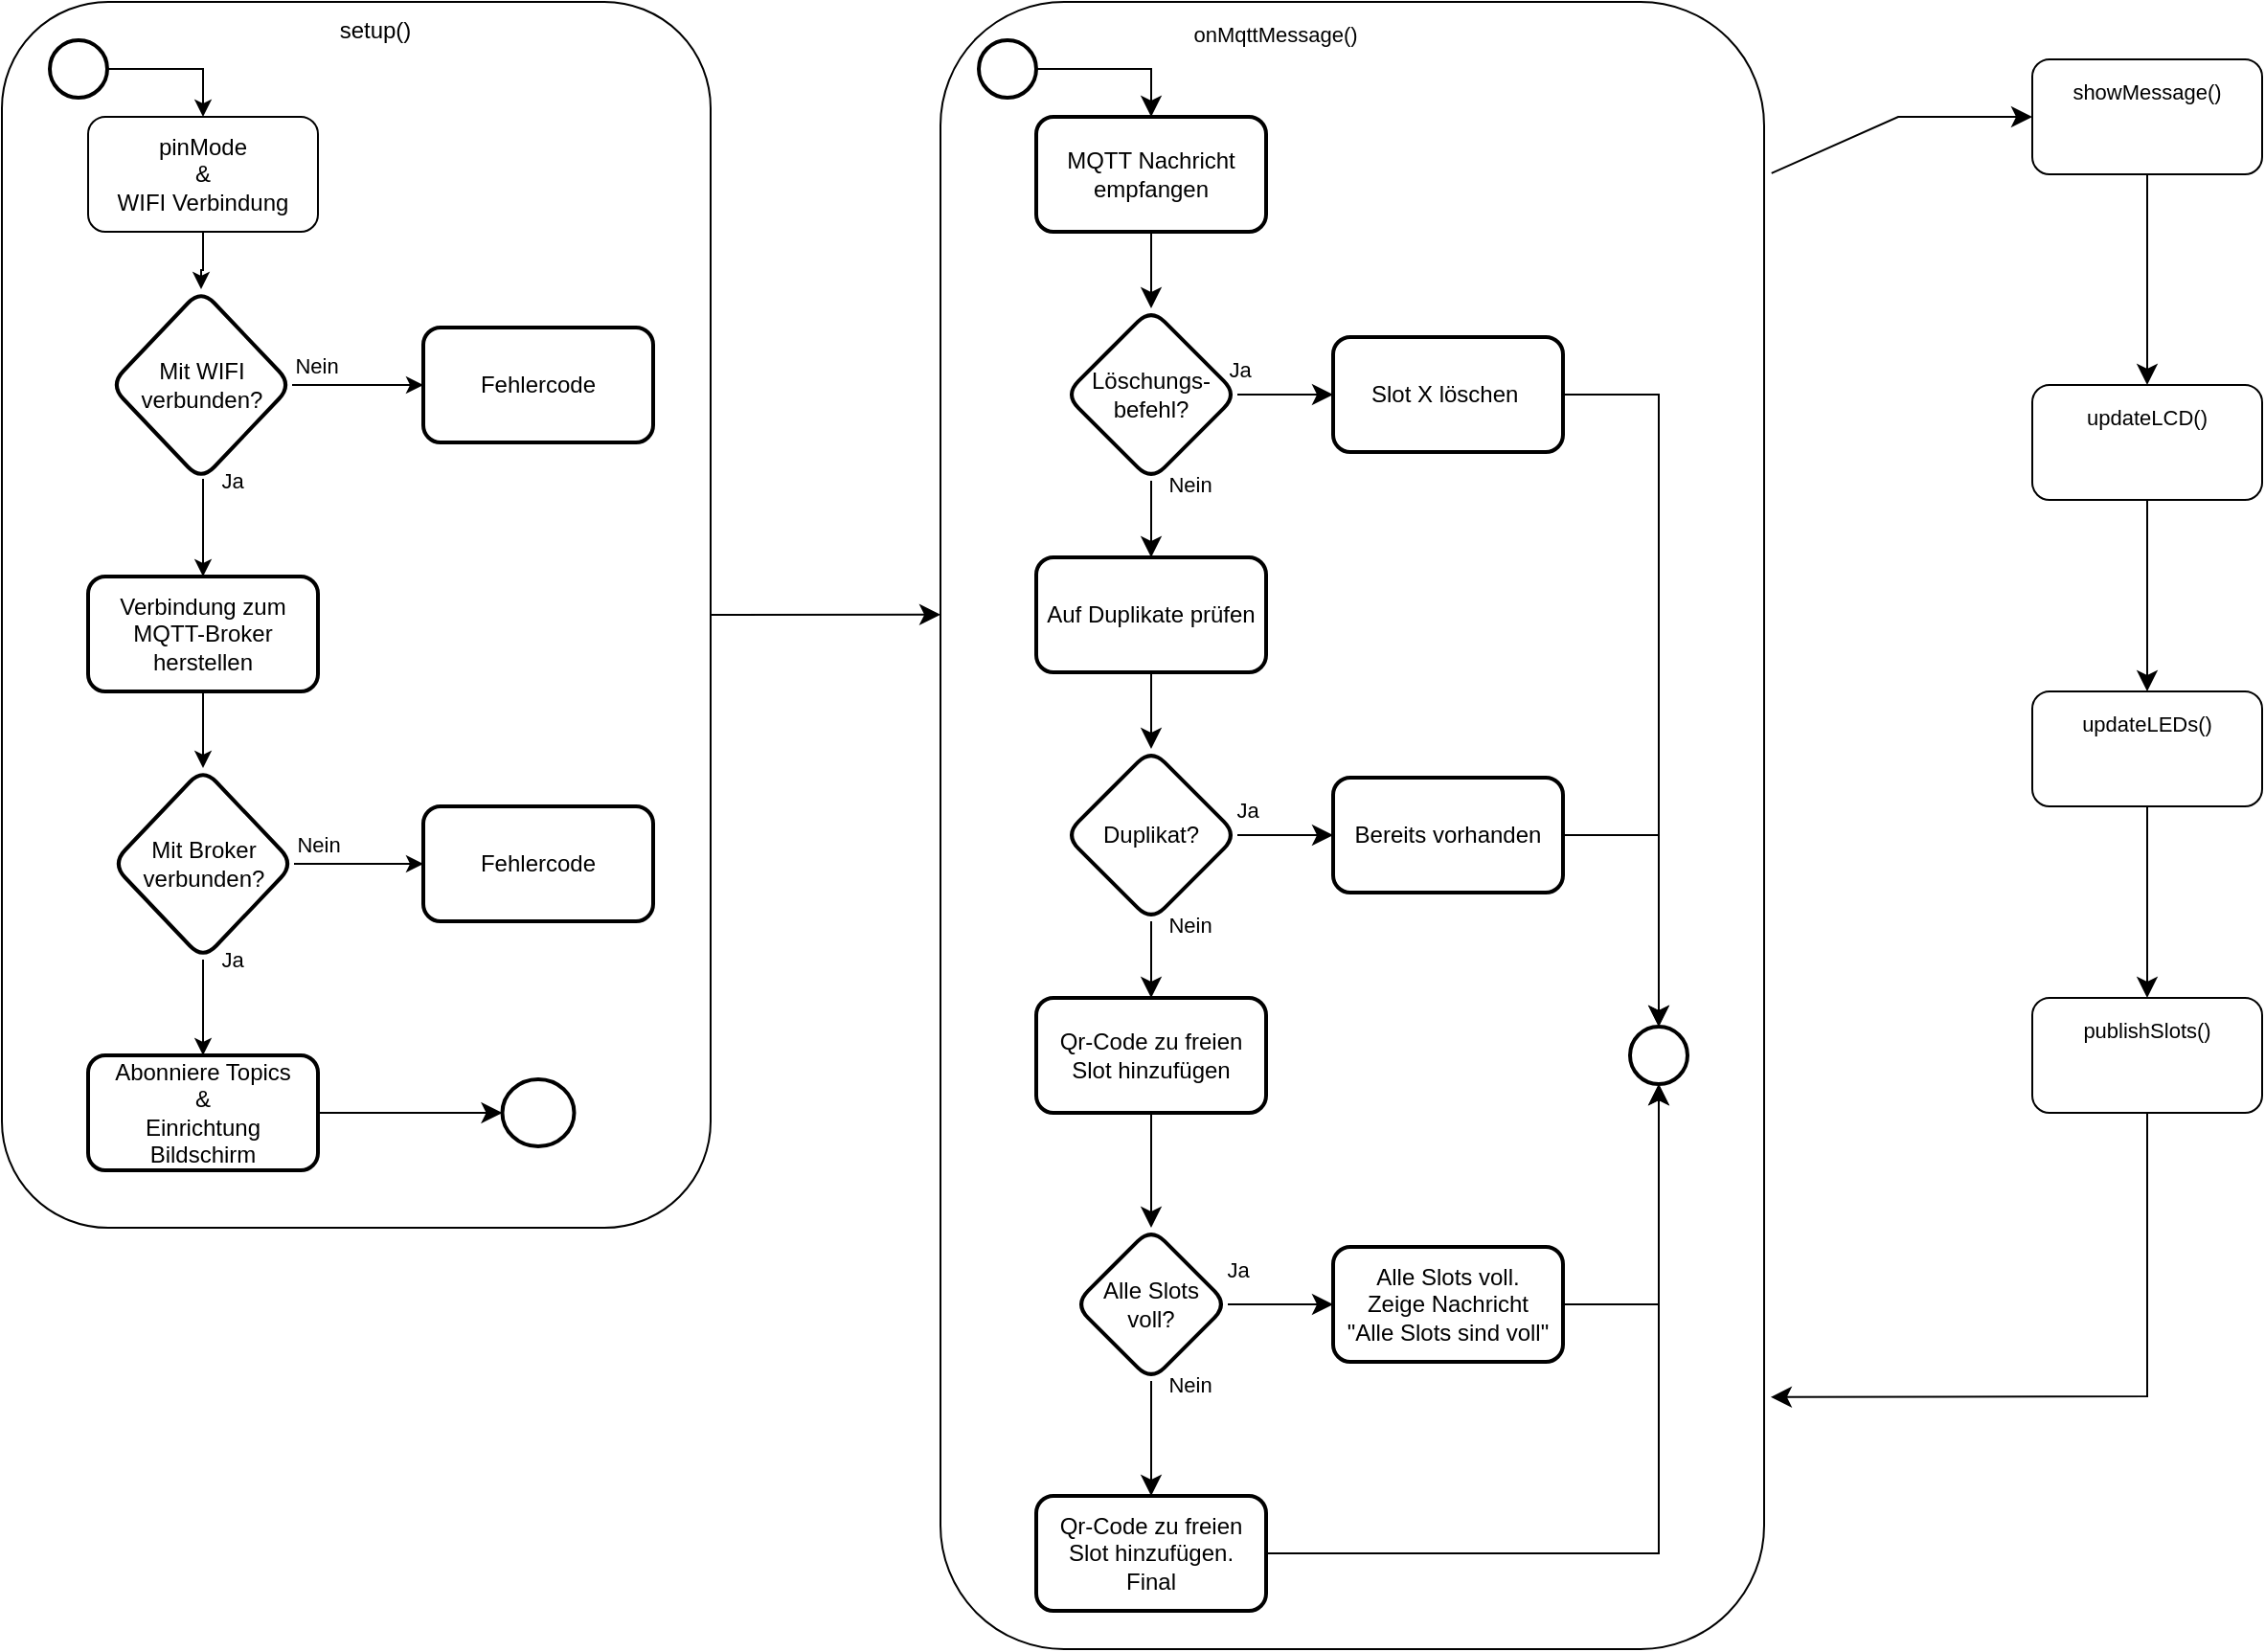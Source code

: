 <mxfile version="22.1.18" type="device">
  <diagram id="C5RBs43oDa-KdzZeNtuy" name="Page-1">
    <mxGraphModel dx="590" dy="1096" grid="1" gridSize="10" guides="1" tooltips="1" connect="1" arrows="1" fold="1" page="1" pageScale="1" pageWidth="827" pageHeight="1169" math="0" shadow="0">
      <root>
        <mxCell id="WIyWlLk6GJQsqaUBKTNV-0" />
        <mxCell id="WIyWlLk6GJQsqaUBKTNV-1" parent="WIyWlLk6GJQsqaUBKTNV-0" />
        <mxCell id="2SzAW-Kli-cfwB6PRtNX-37" value="" style="whiteSpace=wrap;html=1;fillColor=none;rounded=1;" vertex="1" parent="WIyWlLk6GJQsqaUBKTNV-1">
          <mxGeometry x="1100" y="570" width="120" height="60" as="geometry" />
        </mxCell>
        <mxCell id="2SzAW-Kli-cfwB6PRtNX-32" value="" style="edgeStyle=none;curved=1;rounded=0;orthogonalLoop=1;jettySize=auto;html=1;fontSize=12;startSize=8;endSize=8;entryX=0;entryY=0.372;entryDx=0;entryDy=0;entryPerimeter=0;" edge="1" parent="WIyWlLk6GJQsqaUBKTNV-1" source="2SzAW-Kli-cfwB6PRtNX-0" target="2SzAW-Kli-cfwB6PRtNX-31">
          <mxGeometry relative="1" as="geometry" />
        </mxCell>
        <mxCell id="2SzAW-Kli-cfwB6PRtNX-0" value="" style="rounded=1;whiteSpace=wrap;html=1;fillColor=none;" vertex="1" parent="WIyWlLk6GJQsqaUBKTNV-1">
          <mxGeometry x="40" y="50" width="370" height="640" as="geometry" />
        </mxCell>
        <mxCell id="2SzAW-Kli-cfwB6PRtNX-2" value="setup()" style="text;html=1;strokeColor=none;fillColor=none;align=center;verticalAlign=middle;whiteSpace=wrap;rounded=0;" vertex="1" parent="WIyWlLk6GJQsqaUBKTNV-1">
          <mxGeometry x="205" y="50" width="60" height="30" as="geometry" />
        </mxCell>
        <mxCell id="2SzAW-Kli-cfwB6PRtNX-9" value="" style="edgeStyle=orthogonalEdgeStyle;rounded=0;orthogonalLoop=1;jettySize=auto;html=1;" edge="1" parent="WIyWlLk6GJQsqaUBKTNV-1" source="2SzAW-Kli-cfwB6PRtNX-3" target="2SzAW-Kli-cfwB6PRtNX-22">
          <mxGeometry relative="1" as="geometry">
            <mxPoint x="145" y="200" as="targetPoint" />
          </mxGeometry>
        </mxCell>
        <mxCell id="2SzAW-Kli-cfwB6PRtNX-3" value="pinMode&lt;br&gt;&amp;amp;&lt;br&gt;WIFI Verbindung" style="rounded=1;whiteSpace=wrap;html=1;" vertex="1" parent="WIyWlLk6GJQsqaUBKTNV-1">
          <mxGeometry x="85" y="110" width="120" height="60" as="geometry" />
        </mxCell>
        <mxCell id="2SzAW-Kli-cfwB6PRtNX-11" value="" style="edgeStyle=orthogonalEdgeStyle;rounded=0;orthogonalLoop=1;jettySize=auto;html=1;" edge="1" parent="WIyWlLk6GJQsqaUBKTNV-1" source="2SzAW-Kli-cfwB6PRtNX-22" target="2SzAW-Kli-cfwB6PRtNX-10">
          <mxGeometry relative="1" as="geometry">
            <mxPoint x="195" y="250" as="sourcePoint" />
          </mxGeometry>
        </mxCell>
        <mxCell id="2SzAW-Kli-cfwB6PRtNX-23" value="Nein" style="edgeLabel;html=1;align=center;verticalAlign=middle;resizable=0;points=[];" vertex="1" connectable="0" parent="2SzAW-Kli-cfwB6PRtNX-11">
          <mxGeometry x="-0.306" relative="1" as="geometry">
            <mxPoint x="-12" y="-10" as="offset" />
          </mxGeometry>
        </mxCell>
        <mxCell id="2SzAW-Kli-cfwB6PRtNX-13" value="" style="edgeStyle=orthogonalEdgeStyle;rounded=0;orthogonalLoop=1;jettySize=auto;html=1;" edge="1" parent="WIyWlLk6GJQsqaUBKTNV-1" source="2SzAW-Kli-cfwB6PRtNX-22" target="2SzAW-Kli-cfwB6PRtNX-12">
          <mxGeometry relative="1" as="geometry">
            <mxPoint x="145" y="300" as="sourcePoint" />
            <Array as="points">
              <mxPoint x="145" y="310" />
              <mxPoint x="145" y="310" />
            </Array>
          </mxGeometry>
        </mxCell>
        <mxCell id="2SzAW-Kli-cfwB6PRtNX-24" value="Ja" style="edgeLabel;html=1;align=center;verticalAlign=middle;resizable=0;points=[];" vertex="1" connectable="0" parent="2SzAW-Kli-cfwB6PRtNX-13">
          <mxGeometry x="-0.254" y="2" relative="1" as="geometry">
            <mxPoint x="13" y="-18" as="offset" />
          </mxGeometry>
        </mxCell>
        <mxCell id="2SzAW-Kli-cfwB6PRtNX-8" style="edgeStyle=orthogonalEdgeStyle;rounded=0;orthogonalLoop=1;jettySize=auto;html=1;entryX=0.5;entryY=0;entryDx=0;entryDy=0;" edge="1" parent="WIyWlLk6GJQsqaUBKTNV-1" source="2SzAW-Kli-cfwB6PRtNX-7" target="2SzAW-Kli-cfwB6PRtNX-3">
          <mxGeometry relative="1" as="geometry">
            <Array as="points">
              <mxPoint x="145" y="85" />
            </Array>
          </mxGeometry>
        </mxCell>
        <mxCell id="2SzAW-Kli-cfwB6PRtNX-7" value="" style="strokeWidth=2;html=1;shape=mxgraph.flowchart.start_2;whiteSpace=wrap;" vertex="1" parent="WIyWlLk6GJQsqaUBKTNV-1">
          <mxGeometry x="65" y="70" width="30" height="30" as="geometry" />
        </mxCell>
        <mxCell id="2SzAW-Kli-cfwB6PRtNX-10" value="Fehlercode" style="whiteSpace=wrap;html=1;strokeWidth=2;rounded=1;" vertex="1" parent="WIyWlLk6GJQsqaUBKTNV-1">
          <mxGeometry x="260" y="220" width="120" height="60" as="geometry" />
        </mxCell>
        <mxCell id="2SzAW-Kli-cfwB6PRtNX-17" value="" style="edgeStyle=orthogonalEdgeStyle;rounded=0;orthogonalLoop=1;jettySize=auto;html=1;" edge="1" parent="WIyWlLk6GJQsqaUBKTNV-1" source="2SzAW-Kli-cfwB6PRtNX-12" target="2SzAW-Kli-cfwB6PRtNX-16">
          <mxGeometry relative="1" as="geometry" />
        </mxCell>
        <mxCell id="2SzAW-Kli-cfwB6PRtNX-12" value="Verbindung zum MQTT-Broker herstellen" style="whiteSpace=wrap;html=1;strokeWidth=2;rounded=1;glass=0;shadow=0;" vertex="1" parent="WIyWlLk6GJQsqaUBKTNV-1">
          <mxGeometry x="85" y="350" width="120" height="60" as="geometry" />
        </mxCell>
        <mxCell id="2SzAW-Kli-cfwB6PRtNX-19" value="" style="edgeStyle=orthogonalEdgeStyle;rounded=0;orthogonalLoop=1;jettySize=auto;html=1;" edge="1" parent="WIyWlLk6GJQsqaUBKTNV-1" source="2SzAW-Kli-cfwB6PRtNX-16" target="2SzAW-Kli-cfwB6PRtNX-18">
          <mxGeometry relative="1" as="geometry" />
        </mxCell>
        <mxCell id="2SzAW-Kli-cfwB6PRtNX-25" value="Nein" style="edgeLabel;html=1;align=center;verticalAlign=middle;resizable=0;points=[];" vertex="1" connectable="0" parent="2SzAW-Kli-cfwB6PRtNX-19">
          <mxGeometry x="-0.304" y="-3" relative="1" as="geometry">
            <mxPoint x="-11" y="-13" as="offset" />
          </mxGeometry>
        </mxCell>
        <mxCell id="2SzAW-Kli-cfwB6PRtNX-21" value="" style="edgeStyle=orthogonalEdgeStyle;rounded=0;orthogonalLoop=1;jettySize=auto;html=1;" edge="1" parent="WIyWlLk6GJQsqaUBKTNV-1" source="2SzAW-Kli-cfwB6PRtNX-16" target="2SzAW-Kli-cfwB6PRtNX-20">
          <mxGeometry relative="1" as="geometry" />
        </mxCell>
        <mxCell id="2SzAW-Kli-cfwB6PRtNX-26" value="Ja" style="edgeLabel;html=1;align=center;verticalAlign=middle;resizable=0;points=[];" vertex="1" connectable="0" parent="2SzAW-Kli-cfwB6PRtNX-21">
          <mxGeometry x="-0.48" relative="1" as="geometry">
            <mxPoint x="15" y="-13" as="offset" />
          </mxGeometry>
        </mxCell>
        <mxCell id="2SzAW-Kli-cfwB6PRtNX-16" value="Mit Broker verbunden?" style="rhombus;whiteSpace=wrap;html=1;strokeWidth=2;rounded=1;glass=0;shadow=0;" vertex="1" parent="WIyWlLk6GJQsqaUBKTNV-1">
          <mxGeometry x="97.5" y="450" width="95" height="100" as="geometry" />
        </mxCell>
        <mxCell id="2SzAW-Kli-cfwB6PRtNX-18" value="Fehlercode" style="whiteSpace=wrap;html=1;strokeWidth=2;rounded=1;glass=0;shadow=0;" vertex="1" parent="WIyWlLk6GJQsqaUBKTNV-1">
          <mxGeometry x="260" y="470" width="120" height="60" as="geometry" />
        </mxCell>
        <mxCell id="2SzAW-Kli-cfwB6PRtNX-30" value="" style="edgeStyle=none;curved=1;rounded=0;orthogonalLoop=1;jettySize=auto;html=1;fontSize=12;startSize=8;endSize=8;" edge="1" parent="WIyWlLk6GJQsqaUBKTNV-1" source="2SzAW-Kli-cfwB6PRtNX-20" target="2SzAW-Kli-cfwB6PRtNX-29">
          <mxGeometry relative="1" as="geometry" />
        </mxCell>
        <mxCell id="2SzAW-Kli-cfwB6PRtNX-20" value="Abonniere Topics&lt;br&gt;&amp;amp;&lt;br&gt;Einrichtung Bildschirm" style="whiteSpace=wrap;html=1;strokeWidth=2;rounded=1;glass=0;shadow=0;" vertex="1" parent="WIyWlLk6GJQsqaUBKTNV-1">
          <mxGeometry x="85" y="600" width="120" height="60" as="geometry" />
        </mxCell>
        <mxCell id="2SzAW-Kli-cfwB6PRtNX-22" value="Mit WIFI verbunden?" style="rhombus;whiteSpace=wrap;html=1;strokeWidth=2;rounded=1;glass=0;shadow=0;" vertex="1" parent="WIyWlLk6GJQsqaUBKTNV-1">
          <mxGeometry x="96.5" y="200" width="95" height="100" as="geometry" />
        </mxCell>
        <mxCell id="2SzAW-Kli-cfwB6PRtNX-29" value="" style="ellipse;whiteSpace=wrap;html=1;strokeWidth=2;rounded=1;glass=0;shadow=0;" vertex="1" parent="WIyWlLk6GJQsqaUBKTNV-1">
          <mxGeometry x="301.25" y="612.5" width="37.5" height="35" as="geometry" />
        </mxCell>
        <mxCell id="2SzAW-Kli-cfwB6PRtNX-88" style="edgeStyle=none;curved=0;rounded=0;orthogonalLoop=1;jettySize=auto;html=1;entryX=0;entryY=0.5;entryDx=0;entryDy=0;fontSize=12;startSize=8;endSize=8;exitX=1.009;exitY=0.104;exitDx=0;exitDy=0;exitPerimeter=0;" edge="1" parent="WIyWlLk6GJQsqaUBKTNV-1" source="2SzAW-Kli-cfwB6PRtNX-31" target="2SzAW-Kli-cfwB6PRtNX-43">
          <mxGeometry relative="1" as="geometry">
            <Array as="points">
              <mxPoint x="1030" y="110" />
            </Array>
          </mxGeometry>
        </mxCell>
        <mxCell id="2SzAW-Kli-cfwB6PRtNX-31" value="" style="whiteSpace=wrap;html=1;fillColor=none;rounded=1;" vertex="1" parent="WIyWlLk6GJQsqaUBKTNV-1">
          <mxGeometry x="530" y="50" width="430" height="860" as="geometry" />
        </mxCell>
        <mxCell id="2SzAW-Kli-cfwB6PRtNX-76" style="edgeStyle=none;curved=1;rounded=0;orthogonalLoop=1;jettySize=auto;html=1;entryX=0.5;entryY=0;entryDx=0;entryDy=0;fontSize=12;startSize=8;endSize=8;" edge="1" parent="WIyWlLk6GJQsqaUBKTNV-1" source="2SzAW-Kli-cfwB6PRtNX-33" target="2SzAW-Kli-cfwB6PRtNX-42">
          <mxGeometry relative="1" as="geometry" />
        </mxCell>
        <mxCell id="2SzAW-Kli-cfwB6PRtNX-33" value="" style="whiteSpace=wrap;html=1;fillColor=none;rounded=1;" vertex="1" parent="WIyWlLk6GJQsqaUBKTNV-1">
          <mxGeometry x="1100" y="250" width="120" height="60" as="geometry" />
        </mxCell>
        <mxCell id="2SzAW-Kli-cfwB6PRtNX-35" value="&lt;font style=&quot;font-size: 11px;&quot;&gt;onMqttMessage()&lt;/font&gt;" style="text;html=1;strokeColor=none;fillColor=none;align=center;verticalAlign=middle;whiteSpace=wrap;rounded=0;fontSize=16;" vertex="1" parent="WIyWlLk6GJQsqaUBKTNV-1">
          <mxGeometry x="675" y="50" width="60" height="30" as="geometry" />
        </mxCell>
        <mxCell id="2SzAW-Kli-cfwB6PRtNX-36" value="&lt;font style=&quot;font-size: 11px;&quot;&gt;publishSlots()&lt;/font&gt;" style="text;html=1;strokeColor=none;fillColor=none;align=center;verticalAlign=middle;whiteSpace=wrap;rounded=0;fontSize=16;" vertex="1" parent="WIyWlLk6GJQsqaUBKTNV-1">
          <mxGeometry x="1130" y="570" width="60" height="30" as="geometry" />
        </mxCell>
        <mxCell id="2SzAW-Kli-cfwB6PRtNX-39" value="&lt;font style=&quot;font-size: 11px;&quot;&gt;updateLCD()&lt;/font&gt;" style="text;html=1;strokeColor=none;fillColor=none;align=center;verticalAlign=middle;whiteSpace=wrap;rounded=0;fontSize=16;" vertex="1" parent="WIyWlLk6GJQsqaUBKTNV-1">
          <mxGeometry x="1130" y="250" width="60" height="30" as="geometry" />
        </mxCell>
        <mxCell id="2SzAW-Kli-cfwB6PRtNX-89" value="" style="edgeStyle=none;curved=1;rounded=0;orthogonalLoop=1;jettySize=auto;html=1;fontSize=12;startSize=8;endSize=8;" edge="1" parent="WIyWlLk6GJQsqaUBKTNV-1" source="2SzAW-Kli-cfwB6PRtNX-40" target="2SzAW-Kli-cfwB6PRtNX-36">
          <mxGeometry relative="1" as="geometry" />
        </mxCell>
        <mxCell id="2SzAW-Kli-cfwB6PRtNX-40" value="" style="whiteSpace=wrap;html=1;fillColor=none;rounded=1;" vertex="1" parent="WIyWlLk6GJQsqaUBKTNV-1">
          <mxGeometry x="1100" y="410" width="120" height="60" as="geometry" />
        </mxCell>
        <mxCell id="2SzAW-Kli-cfwB6PRtNX-42" value="&lt;font style=&quot;font-size: 11px;&quot;&gt;updateLEDs()&lt;/font&gt;" style="text;html=1;strokeColor=none;fillColor=none;align=center;verticalAlign=middle;whiteSpace=wrap;rounded=0;fontSize=16;" vertex="1" parent="WIyWlLk6GJQsqaUBKTNV-1">
          <mxGeometry x="1130" y="410" width="60" height="30" as="geometry" />
        </mxCell>
        <mxCell id="2SzAW-Kli-cfwB6PRtNX-87" value="" style="edgeStyle=none;curved=1;rounded=0;orthogonalLoop=1;jettySize=auto;html=1;fontSize=12;startSize=8;endSize=8;" edge="1" parent="WIyWlLk6GJQsqaUBKTNV-1" source="2SzAW-Kli-cfwB6PRtNX-43" target="2SzAW-Kli-cfwB6PRtNX-39">
          <mxGeometry relative="1" as="geometry" />
        </mxCell>
        <mxCell id="2SzAW-Kli-cfwB6PRtNX-43" value="" style="whiteSpace=wrap;html=1;fillColor=none;rounded=1;" vertex="1" parent="WIyWlLk6GJQsqaUBKTNV-1">
          <mxGeometry x="1100" y="80" width="120" height="60" as="geometry" />
        </mxCell>
        <mxCell id="2SzAW-Kli-cfwB6PRtNX-45" value="&lt;font style=&quot;font-size: 11px;&quot;&gt;showMessage()&lt;/font&gt;" style="text;html=1;strokeColor=none;fillColor=none;align=center;verticalAlign=middle;whiteSpace=wrap;rounded=0;fontSize=16;" vertex="1" parent="WIyWlLk6GJQsqaUBKTNV-1">
          <mxGeometry x="1130" y="80" width="60" height="30" as="geometry" />
        </mxCell>
        <mxCell id="2SzAW-Kli-cfwB6PRtNX-53" value="" style="edgeStyle=none;curved=1;rounded=0;orthogonalLoop=1;jettySize=auto;html=1;fontSize=12;startSize=8;endSize=8;" edge="1" parent="WIyWlLk6GJQsqaUBKTNV-1" source="2SzAW-Kli-cfwB6PRtNX-47" target="2SzAW-Kli-cfwB6PRtNX-52">
          <mxGeometry relative="1" as="geometry" />
        </mxCell>
        <mxCell id="2SzAW-Kli-cfwB6PRtNX-47" value="MQTT Nachricht empfangen" style="whiteSpace=wrap;html=1;strokeWidth=2;rounded=1;glass=0;shadow=0;" vertex="1" parent="WIyWlLk6GJQsqaUBKTNV-1">
          <mxGeometry x="580" y="110" width="120" height="60" as="geometry" />
        </mxCell>
        <mxCell id="2SzAW-Kli-cfwB6PRtNX-51" style="edgeStyle=none;curved=0;rounded=0;orthogonalLoop=1;jettySize=auto;html=1;entryX=0.5;entryY=0;entryDx=0;entryDy=0;fontSize=12;startSize=8;endSize=8;" edge="1" parent="WIyWlLk6GJQsqaUBKTNV-1" source="2SzAW-Kli-cfwB6PRtNX-50" target="2SzAW-Kli-cfwB6PRtNX-47">
          <mxGeometry relative="1" as="geometry">
            <Array as="points">
              <mxPoint x="640" y="85" />
            </Array>
          </mxGeometry>
        </mxCell>
        <mxCell id="2SzAW-Kli-cfwB6PRtNX-50" value="" style="ellipse;whiteSpace=wrap;html=1;strokeWidth=2;rounded=1;glass=0;shadow=0;" vertex="1" parent="WIyWlLk6GJQsqaUBKTNV-1">
          <mxGeometry x="550" y="70" width="30" height="30" as="geometry" />
        </mxCell>
        <mxCell id="2SzAW-Kli-cfwB6PRtNX-55" value="" style="edgeStyle=none;curved=1;rounded=0;orthogonalLoop=1;jettySize=auto;html=1;fontSize=12;startSize=8;endSize=8;" edge="1" parent="WIyWlLk6GJQsqaUBKTNV-1" source="2SzAW-Kli-cfwB6PRtNX-52" target="2SzAW-Kli-cfwB6PRtNX-54">
          <mxGeometry relative="1" as="geometry" />
        </mxCell>
        <mxCell id="2SzAW-Kli-cfwB6PRtNX-58" value="&lt;font style=&quot;font-size: 11px;&quot;&gt;Ja&lt;/font&gt;" style="edgeLabel;html=1;align=center;verticalAlign=middle;resizable=0;points=[];fontSize=16;" vertex="1" connectable="0" parent="2SzAW-Kli-cfwB6PRtNX-55">
          <mxGeometry x="-0.419" y="-1" relative="1" as="geometry">
            <mxPoint x="-14" y="-16" as="offset" />
          </mxGeometry>
        </mxCell>
        <mxCell id="2SzAW-Kli-cfwB6PRtNX-61" value="" style="edgeStyle=none;curved=1;rounded=0;orthogonalLoop=1;jettySize=auto;html=1;fontSize=12;startSize=8;endSize=8;" edge="1" parent="WIyWlLk6GJQsqaUBKTNV-1" source="2SzAW-Kli-cfwB6PRtNX-52" target="2SzAW-Kli-cfwB6PRtNX-60">
          <mxGeometry relative="1" as="geometry" />
        </mxCell>
        <mxCell id="2SzAW-Kli-cfwB6PRtNX-69" value="&lt;font style=&quot;font-size: 11px;&quot;&gt;Nein&lt;/font&gt;" style="edgeLabel;html=1;align=center;verticalAlign=middle;resizable=0;points=[];fontSize=16;" vertex="1" connectable="0" parent="2SzAW-Kli-cfwB6PRtNX-61">
          <mxGeometry x="-0.156" y="-1" relative="1" as="geometry">
            <mxPoint x="21" y="-17" as="offset" />
          </mxGeometry>
        </mxCell>
        <mxCell id="2SzAW-Kli-cfwB6PRtNX-52" value="Löschungs-befehl?" style="rhombus;whiteSpace=wrap;html=1;strokeWidth=2;rounded=1;glass=0;shadow=0;" vertex="1" parent="WIyWlLk6GJQsqaUBKTNV-1">
          <mxGeometry x="595" y="210" width="90" height="90" as="geometry" />
        </mxCell>
        <mxCell id="2SzAW-Kli-cfwB6PRtNX-74" style="edgeStyle=none;curved=0;rounded=0;orthogonalLoop=1;jettySize=auto;html=1;entryX=0.5;entryY=0;entryDx=0;entryDy=0;fontSize=12;startSize=8;endSize=8;" edge="1" parent="WIyWlLk6GJQsqaUBKTNV-1" source="2SzAW-Kli-cfwB6PRtNX-54" target="2SzAW-Kli-cfwB6PRtNX-71">
          <mxGeometry relative="1" as="geometry">
            <Array as="points">
              <mxPoint x="905" y="255" />
            </Array>
          </mxGeometry>
        </mxCell>
        <mxCell id="2SzAW-Kli-cfwB6PRtNX-54" value="Slot X löschen&amp;nbsp;" style="whiteSpace=wrap;html=1;strokeWidth=2;rounded=1;glass=0;shadow=0;" vertex="1" parent="WIyWlLk6GJQsqaUBKTNV-1">
          <mxGeometry x="735" y="225" width="120" height="60" as="geometry" />
        </mxCell>
        <mxCell id="2SzAW-Kli-cfwB6PRtNX-63" value="" style="edgeStyle=none;curved=1;rounded=0;orthogonalLoop=1;jettySize=auto;html=1;fontSize=12;startSize=8;endSize=8;" edge="1" parent="WIyWlLk6GJQsqaUBKTNV-1" source="2SzAW-Kli-cfwB6PRtNX-60" target="2SzAW-Kli-cfwB6PRtNX-62">
          <mxGeometry relative="1" as="geometry" />
        </mxCell>
        <mxCell id="2SzAW-Kli-cfwB6PRtNX-60" value="Auf Duplikate prüfen" style="whiteSpace=wrap;html=1;strokeWidth=2;rounded=1;glass=0;shadow=0;" vertex="1" parent="WIyWlLk6GJQsqaUBKTNV-1">
          <mxGeometry x="580" y="340" width="120" height="60" as="geometry" />
        </mxCell>
        <mxCell id="2SzAW-Kli-cfwB6PRtNX-65" value="" style="edgeStyle=none;curved=1;rounded=0;orthogonalLoop=1;jettySize=auto;html=1;fontSize=12;startSize=8;endSize=8;" edge="1" parent="WIyWlLk6GJQsqaUBKTNV-1" source="2SzAW-Kli-cfwB6PRtNX-62" target="2SzAW-Kli-cfwB6PRtNX-64">
          <mxGeometry relative="1" as="geometry" />
        </mxCell>
        <mxCell id="2SzAW-Kli-cfwB6PRtNX-66" value="&lt;font style=&quot;font-size: 11px;&quot;&gt;Ja&lt;/font&gt;" style="edgeLabel;html=1;align=center;verticalAlign=middle;resizable=0;points=[];fontSize=16;" vertex="1" connectable="0" parent="2SzAW-Kli-cfwB6PRtNX-65">
          <mxGeometry x="-0.4" y="1" relative="1" as="geometry">
            <mxPoint x="-10" y="-14" as="offset" />
          </mxGeometry>
        </mxCell>
        <mxCell id="2SzAW-Kli-cfwB6PRtNX-68" value="" style="edgeStyle=none;curved=1;rounded=0;orthogonalLoop=1;jettySize=auto;html=1;fontSize=12;startSize=8;endSize=8;" edge="1" parent="WIyWlLk6GJQsqaUBKTNV-1" source="2SzAW-Kli-cfwB6PRtNX-62" target="2SzAW-Kli-cfwB6PRtNX-67">
          <mxGeometry relative="1" as="geometry" />
        </mxCell>
        <mxCell id="2SzAW-Kli-cfwB6PRtNX-70" value="&lt;font style=&quot;font-size: 11px;&quot;&gt;Nein&lt;/font&gt;" style="edgeLabel;html=1;align=center;verticalAlign=middle;resizable=0;points=[];fontSize=16;" vertex="1" connectable="0" parent="2SzAW-Kli-cfwB6PRtNX-68">
          <mxGeometry x="-0.339" relative="1" as="geometry">
            <mxPoint x="20" y="-13" as="offset" />
          </mxGeometry>
        </mxCell>
        <mxCell id="2SzAW-Kli-cfwB6PRtNX-62" value="Duplikat?" style="rhombus;whiteSpace=wrap;html=1;strokeWidth=2;rounded=1;glass=0;shadow=0;" vertex="1" parent="WIyWlLk6GJQsqaUBKTNV-1">
          <mxGeometry x="595" y="440" width="90" height="90" as="geometry" />
        </mxCell>
        <mxCell id="2SzAW-Kli-cfwB6PRtNX-73" style="edgeStyle=none;curved=0;rounded=0;orthogonalLoop=1;jettySize=auto;html=1;entryX=0.5;entryY=0;entryDx=0;entryDy=0;fontSize=12;startSize=8;endSize=8;" edge="1" parent="WIyWlLk6GJQsqaUBKTNV-1" source="2SzAW-Kli-cfwB6PRtNX-64" target="2SzAW-Kli-cfwB6PRtNX-71">
          <mxGeometry relative="1" as="geometry">
            <Array as="points">
              <mxPoint x="905" y="485" />
            </Array>
          </mxGeometry>
        </mxCell>
        <mxCell id="2SzAW-Kli-cfwB6PRtNX-64" value="Bereits vorhanden" style="whiteSpace=wrap;html=1;strokeWidth=2;rounded=1;glass=0;shadow=0;" vertex="1" parent="WIyWlLk6GJQsqaUBKTNV-1">
          <mxGeometry x="735" y="455" width="120" height="60" as="geometry" />
        </mxCell>
        <mxCell id="2SzAW-Kli-cfwB6PRtNX-78" value="" style="edgeStyle=none;curved=1;rounded=0;orthogonalLoop=1;jettySize=auto;html=1;fontSize=12;startSize=8;endSize=8;" edge="1" parent="WIyWlLk6GJQsqaUBKTNV-1" source="2SzAW-Kli-cfwB6PRtNX-67" target="2SzAW-Kli-cfwB6PRtNX-77">
          <mxGeometry relative="1" as="geometry" />
        </mxCell>
        <mxCell id="2SzAW-Kli-cfwB6PRtNX-67" value="Qr-Code zu freien Slot hinzufügen" style="whiteSpace=wrap;html=1;strokeWidth=2;rounded=1;glass=0;shadow=0;" vertex="1" parent="WIyWlLk6GJQsqaUBKTNV-1">
          <mxGeometry x="580" y="570" width="120" height="60" as="geometry" />
        </mxCell>
        <mxCell id="2SzAW-Kli-cfwB6PRtNX-71" value="" style="ellipse;whiteSpace=wrap;html=1;strokeWidth=2;rounded=1;glass=0;shadow=0;" vertex="1" parent="WIyWlLk6GJQsqaUBKTNV-1">
          <mxGeometry x="890" y="585" width="30" height="30" as="geometry" />
        </mxCell>
        <mxCell id="2SzAW-Kli-cfwB6PRtNX-80" value="" style="edgeStyle=none;curved=1;rounded=0;orthogonalLoop=1;jettySize=auto;html=1;fontSize=12;startSize=8;endSize=8;" edge="1" parent="WIyWlLk6GJQsqaUBKTNV-1" source="2SzAW-Kli-cfwB6PRtNX-77" target="2SzAW-Kli-cfwB6PRtNX-79">
          <mxGeometry relative="1" as="geometry" />
        </mxCell>
        <mxCell id="2SzAW-Kli-cfwB6PRtNX-81" value="&lt;font style=&quot;font-size: 11px;&quot;&gt;Ja&lt;/font&gt;" style="edgeLabel;html=1;align=center;verticalAlign=middle;resizable=0;points=[];fontSize=16;" vertex="1" connectable="0" parent="2SzAW-Kli-cfwB6PRtNX-80">
          <mxGeometry x="-0.468" relative="1" as="geometry">
            <mxPoint x="-10" y="-20" as="offset" />
          </mxGeometry>
        </mxCell>
        <mxCell id="2SzAW-Kli-cfwB6PRtNX-83" value="" style="edgeStyle=none;curved=1;rounded=0;orthogonalLoop=1;jettySize=auto;html=1;fontSize=12;startSize=8;endSize=8;" edge="1" parent="WIyWlLk6GJQsqaUBKTNV-1" source="2SzAW-Kli-cfwB6PRtNX-77" target="2SzAW-Kli-cfwB6PRtNX-82">
          <mxGeometry relative="1" as="geometry" />
        </mxCell>
        <mxCell id="2SzAW-Kli-cfwB6PRtNX-84" value="&lt;font style=&quot;font-size: 11px;&quot;&gt;Nein&lt;/font&gt;" style="edgeLabel;html=1;align=center;verticalAlign=middle;resizable=0;points=[];fontSize=16;" vertex="1" connectable="0" parent="2SzAW-Kli-cfwB6PRtNX-83">
          <mxGeometry x="-0.722" relative="1" as="geometry">
            <mxPoint x="20" y="-9" as="offset" />
          </mxGeometry>
        </mxCell>
        <mxCell id="2SzAW-Kli-cfwB6PRtNX-77" value="Alle Slots voll?" style="rhombus;whiteSpace=wrap;html=1;strokeWidth=2;rounded=1;glass=0;shadow=0;" vertex="1" parent="WIyWlLk6GJQsqaUBKTNV-1">
          <mxGeometry x="600" y="690" width="80" height="80" as="geometry" />
        </mxCell>
        <mxCell id="2SzAW-Kli-cfwB6PRtNX-86" style="edgeStyle=none;curved=0;rounded=0;orthogonalLoop=1;jettySize=auto;html=1;entryX=0.5;entryY=1;entryDx=0;entryDy=0;fontSize=12;startSize=8;endSize=8;" edge="1" parent="WIyWlLk6GJQsqaUBKTNV-1" source="2SzAW-Kli-cfwB6PRtNX-79" target="2SzAW-Kli-cfwB6PRtNX-71">
          <mxGeometry relative="1" as="geometry">
            <Array as="points">
              <mxPoint x="905" y="730" />
            </Array>
          </mxGeometry>
        </mxCell>
        <mxCell id="2SzAW-Kli-cfwB6PRtNX-79" value="Alle Slots voll.&lt;br&gt;Zeige Nachricht&lt;br&gt;&quot;Alle Slots sind voll&quot;" style="whiteSpace=wrap;html=1;strokeWidth=2;rounded=1;glass=0;shadow=0;" vertex="1" parent="WIyWlLk6GJQsqaUBKTNV-1">
          <mxGeometry x="735" y="700" width="120" height="60" as="geometry" />
        </mxCell>
        <mxCell id="2SzAW-Kli-cfwB6PRtNX-85" style="edgeStyle=none;curved=0;rounded=0;orthogonalLoop=1;jettySize=auto;html=1;entryX=0.5;entryY=1;entryDx=0;entryDy=0;fontSize=12;startSize=8;endSize=8;" edge="1" parent="WIyWlLk6GJQsqaUBKTNV-1" source="2SzAW-Kli-cfwB6PRtNX-82" target="2SzAW-Kli-cfwB6PRtNX-71">
          <mxGeometry relative="1" as="geometry">
            <Array as="points">
              <mxPoint x="905" y="860" />
            </Array>
          </mxGeometry>
        </mxCell>
        <mxCell id="2SzAW-Kli-cfwB6PRtNX-82" value="Qr-Code zu freien Slot hinzufügen.&lt;br&gt;Final" style="whiteSpace=wrap;html=1;strokeWidth=2;rounded=1;glass=0;shadow=0;" vertex="1" parent="WIyWlLk6GJQsqaUBKTNV-1">
          <mxGeometry x="580" y="830" width="120" height="60" as="geometry" />
        </mxCell>
        <mxCell id="2SzAW-Kli-cfwB6PRtNX-90" style="edgeStyle=none;curved=0;rounded=0;orthogonalLoop=1;jettySize=auto;html=1;entryX=1.008;entryY=0.847;entryDx=0;entryDy=0;entryPerimeter=0;fontSize=12;startSize=8;endSize=8;" edge="1" parent="WIyWlLk6GJQsqaUBKTNV-1" source="2SzAW-Kli-cfwB6PRtNX-37" target="2SzAW-Kli-cfwB6PRtNX-31">
          <mxGeometry relative="1" as="geometry">
            <Array as="points">
              <mxPoint x="1160" y="778" />
            </Array>
          </mxGeometry>
        </mxCell>
      </root>
    </mxGraphModel>
  </diagram>
</mxfile>
